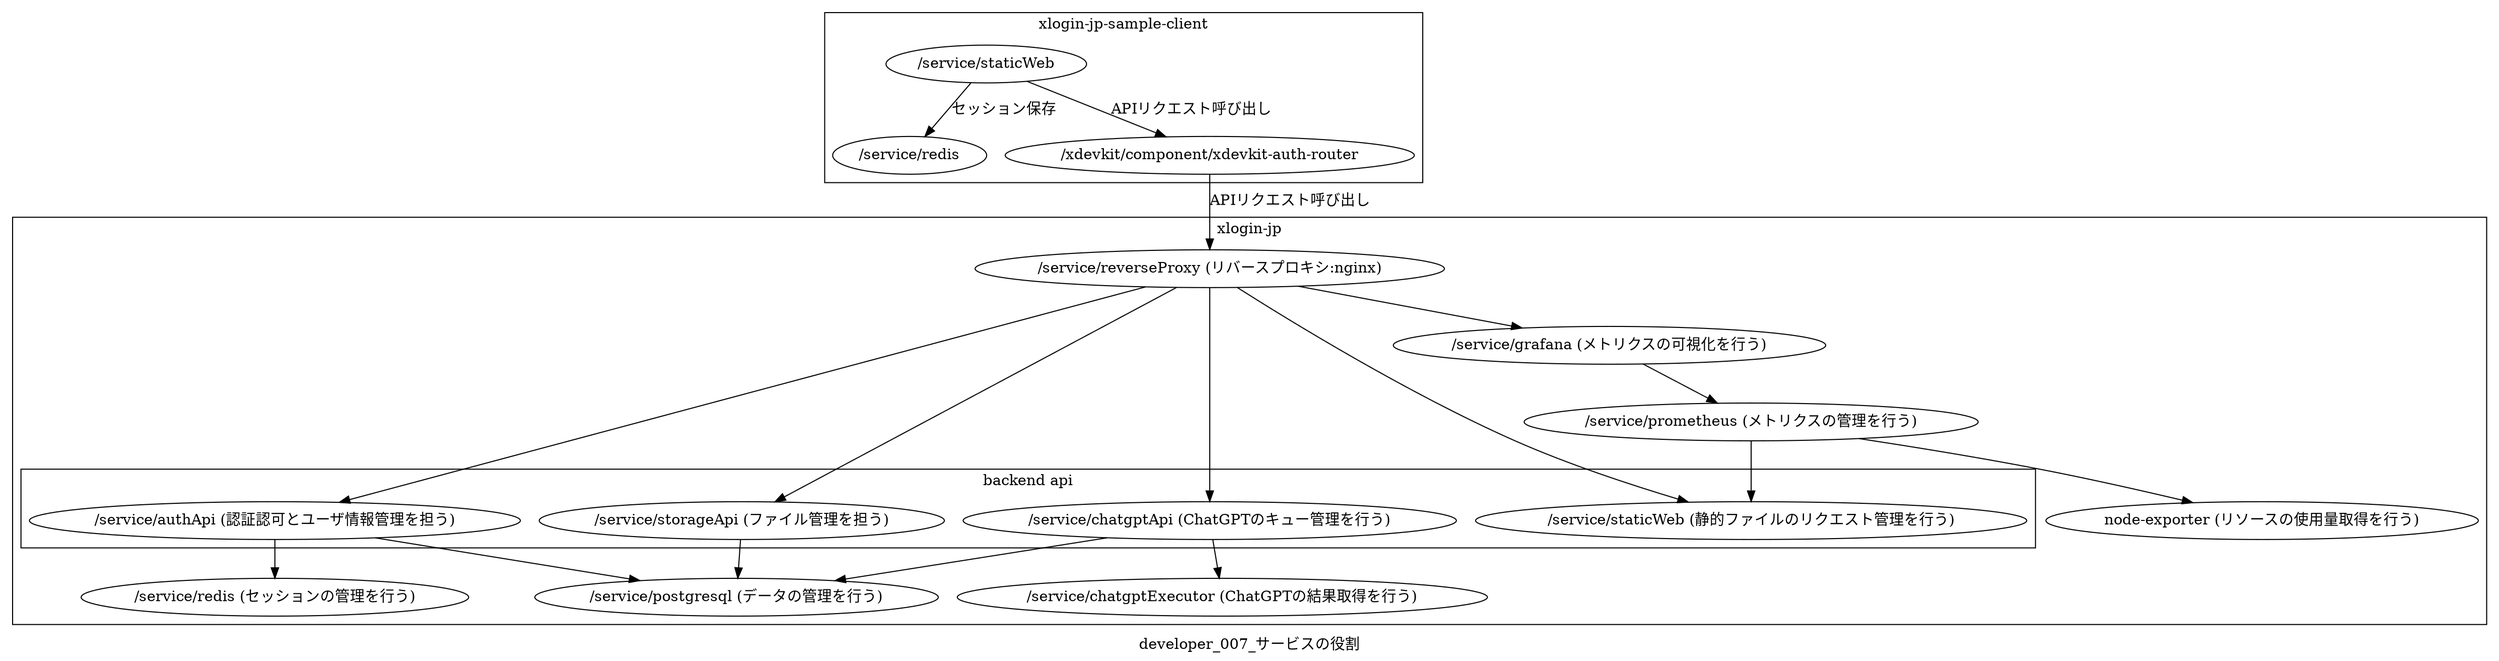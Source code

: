 digraph G {
  rankdir="TB"
  label="developer_007_サービスの役割"

  subgraph cluster_sample {
    label="xlogin-jp-sample-client"
    s_s [label="/service/staticWeb"]
    s_redis [label="/service/redis"]
    s_xdevkit_a [label="/xdevkit/component/xdevkit-auth-router"]
    s_s -> s_xdevkit_a [label="APIリクエスト呼び出し"]
    s_s -> s_redis [label="セッション保存"]
    
  }
  
  subgraph cluster_xlogin {
    label="xlogin-jp"
    nginx [label="/service/reverseProxy (リバースプロキシ:nginx)"]

    # api
    subgraph cluster_api {
      label="backend api"
      auth [label="/service/authApi (認証認可とユーザ情報管理を担う)"]
      storage [label="/service/storageApi (ファイル管理を担う)"]
      chatgpt [label="/service/chatgptApi (ChatGPTのキュー管理を行う)"]
      staticWeb [label="/service/staticWeb (静的ファイルのリクエスト管理を行う)"]
    }

    # external api
    chatgpt_e [label="/service/chatgptExecutor (ChatGPTの結果取得を行う)"]

    # db
    postgresql [label="/service/postgresql (データの管理を行う)"]
    redis [label="/service/redis (セッションの管理を行う)"]
    
    # metrics
    prometheus [label="/service/prometheus (メトリクスの管理を行う)"]
    grafana [label="/service/grafana (メトリクスの可視化を行う)"]
    exporter [label="node-exporter (リソースの使用量取得を行う)"]

    nginx -> staticWeb
    nginx -> storage -> postgresql
    nginx -> chatgpt -> postgresql
    nginx -> auth
    auth -> redis
    auth -> postgresql

    nginx -> grafana -> prometheus
    prometheus -> exporter
    prometheus -> staticWeb
    
    chatgpt -> chatgpt_e
  }
  
  s_xdevkit_a -> nginx [label="APIリクエスト呼び出し"]

}

